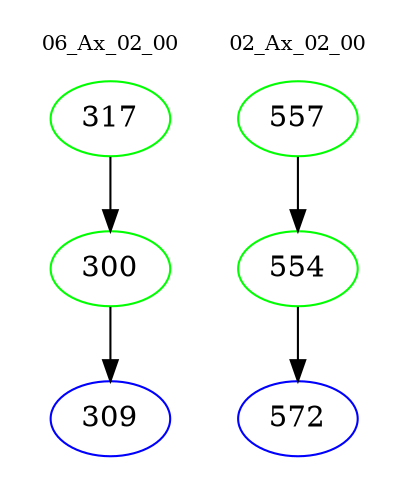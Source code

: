 digraph{
subgraph cluster_0 {
color = white
label = "06_Ax_02_00";
fontsize=10;
T0_317 [label="317", color="green"]
T0_317 -> T0_300 [color="black"]
T0_300 [label="300", color="green"]
T0_300 -> T0_309 [color="black"]
T0_309 [label="309", color="blue"]
}
subgraph cluster_1 {
color = white
label = "02_Ax_02_00";
fontsize=10;
T1_557 [label="557", color="green"]
T1_557 -> T1_554 [color="black"]
T1_554 [label="554", color="green"]
T1_554 -> T1_572 [color="black"]
T1_572 [label="572", color="blue"]
}
}
